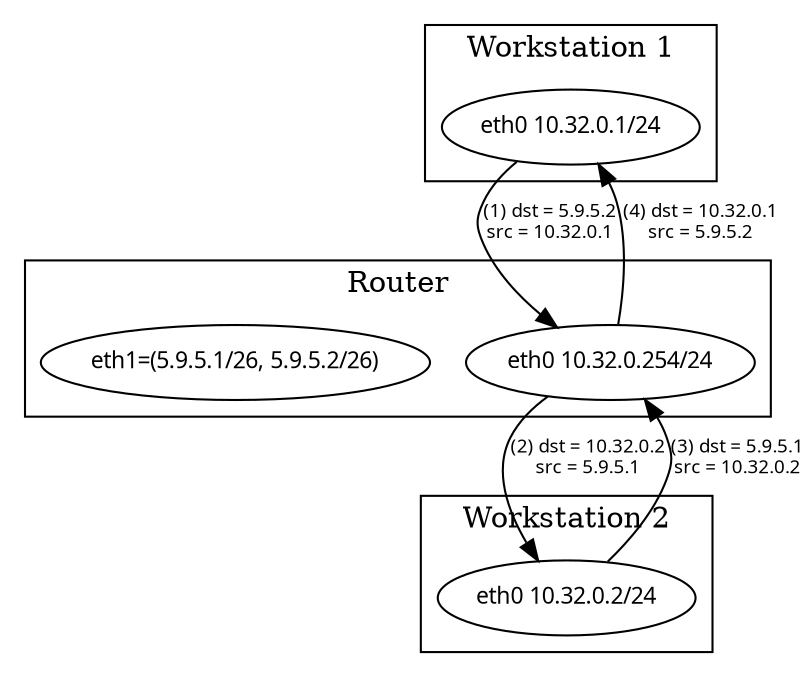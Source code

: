 digraph {
    edge [fontname="sans" fontsize="9"]
    node [fontname="sans" fontsize="11"]

    subgraph cluster_0 {
        label = "Workstation 1"
        ws1eth0 [label="eth0 10.32.0.1/24"]
    }

    subgraph cluster_2 {
        label = Router
        r1eth0 [label="eth0 10.32.0.254/24"]
        r1eth1 [label="eth1=(5.9.5.1/26, 5.9.5.2/26)"]
    }

    subgraph cluster_1 {
        label = "Workstation 2"
        ws2eth0 [label="eth0 10.32.0.2/24"]
    }

    ws1eth0 -> r1eth0 [label="(1) dst = 5.9.5.2\nsrc = 10.32.0.1"]
    r1eth0 -> ws2eth0 [label="(2) dst = 10.32.0.2\nsrc = 5.9.5.1"]
    ws2eth0 -> r1eth0 [label="(3) dst = 5.9.5.1\nsrc = 10.32.0.2"]
    r1eth0 -> ws1eth0 [label="(4) dst = 10.32.0.1\nsrc = 5.9.5.2"]
}
